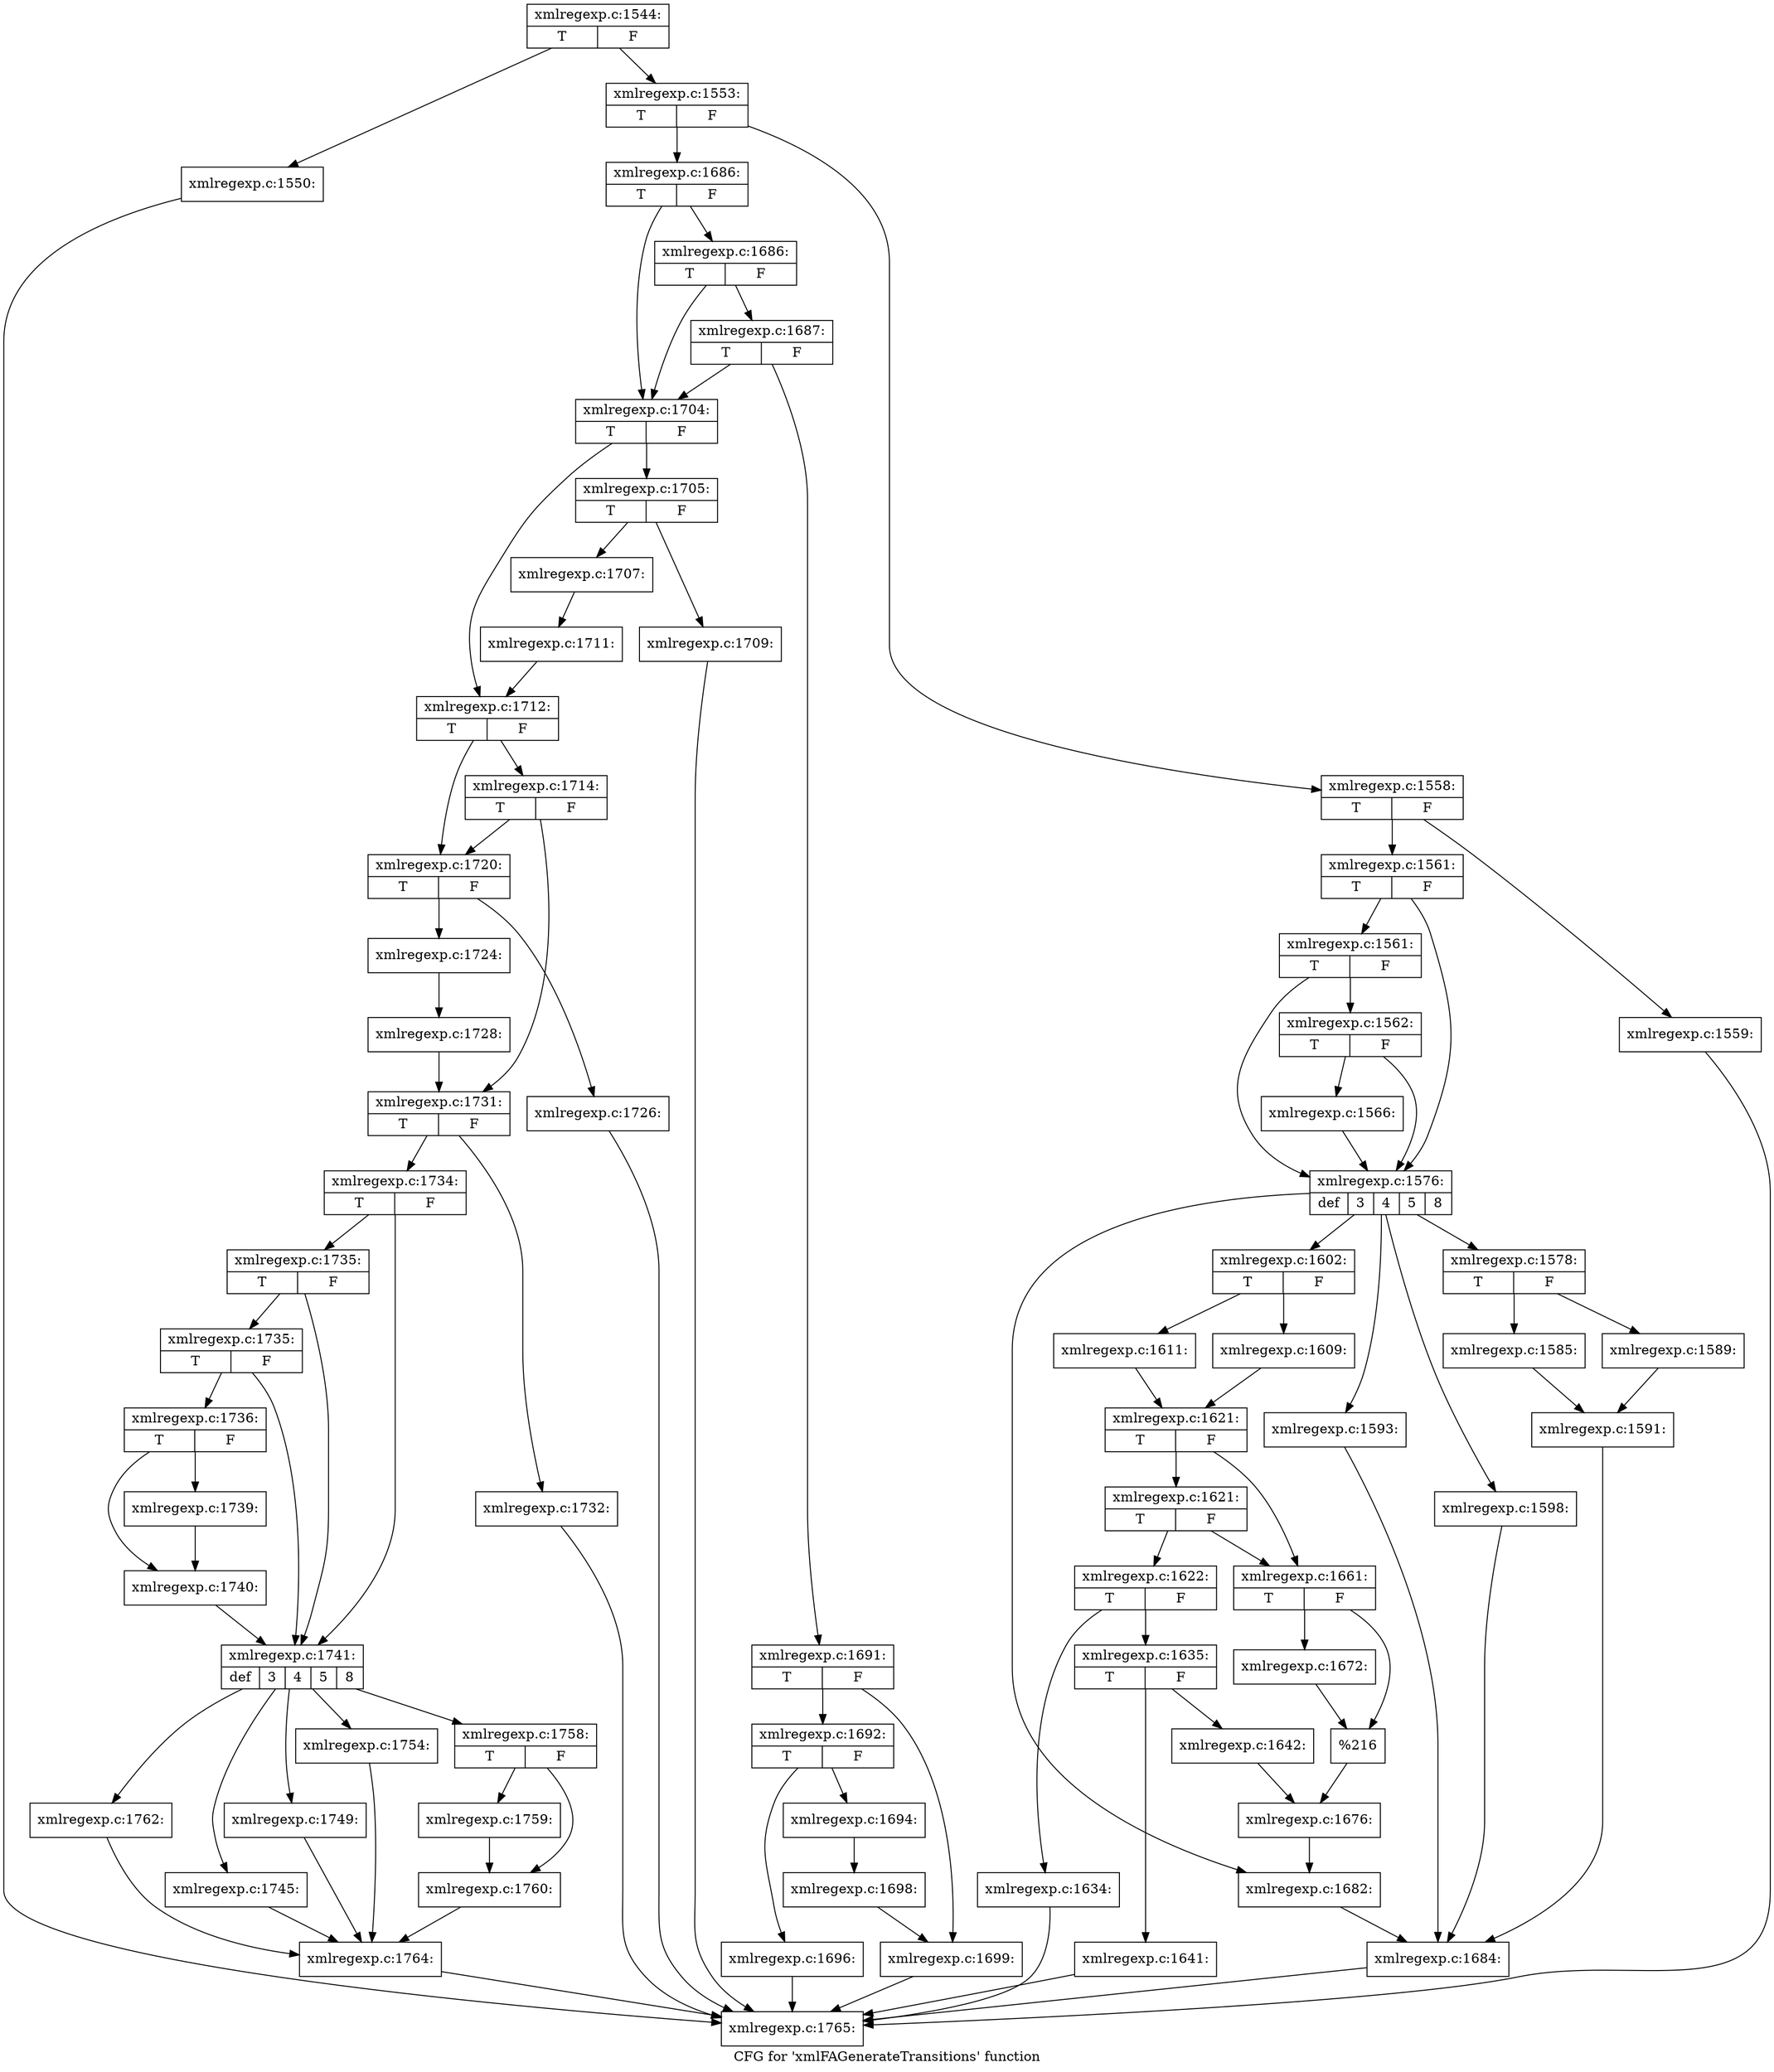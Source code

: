 digraph "CFG for 'xmlFAGenerateTransitions' function" {
	label="CFG for 'xmlFAGenerateTransitions' function";

	Node0x448afb0 [shape=record,label="{xmlregexp.c:1544:|{<s0>T|<s1>F}}"];
	Node0x448afb0 -> Node0x448e700;
	Node0x448afb0 -> Node0x448e750;
	Node0x448e700 [shape=record,label="{xmlregexp.c:1550:}"];
	Node0x448e700 -> Node0x448d330;
	Node0x448e750 [shape=record,label="{xmlregexp.c:1553:|{<s0>T|<s1>F}}"];
	Node0x448e750 -> Node0x448f140;
	Node0x448e750 -> Node0x448f190;
	Node0x448f140 [shape=record,label="{xmlregexp.c:1558:|{<s0>T|<s1>F}}"];
	Node0x448f140 -> Node0x448f680;
	Node0x448f140 -> Node0x448f6d0;
	Node0x448f680 [shape=record,label="{xmlregexp.c:1559:}"];
	Node0x448f680 -> Node0x448d330;
	Node0x448f6d0 [shape=record,label="{xmlregexp.c:1561:|{<s0>T|<s1>F}}"];
	Node0x448f6d0 -> Node0x448fe80;
	Node0x448f6d0 -> Node0x448fdb0;
	Node0x448fe80 [shape=record,label="{xmlregexp.c:1561:|{<s0>T|<s1>F}}"];
	Node0x448fe80 -> Node0x448fe00;
	Node0x448fe80 -> Node0x448fdb0;
	Node0x448fe00 [shape=record,label="{xmlregexp.c:1562:|{<s0>T|<s1>F}}"];
	Node0x448fe00 -> Node0x448fd60;
	Node0x448fe00 -> Node0x448fdb0;
	Node0x448fd60 [shape=record,label="{xmlregexp.c:1566:}"];
	Node0x448fd60 -> Node0x448fdb0;
	Node0x448fdb0 [shape=record,label="{xmlregexp.c:1576:|{<s0>def|<s1>3|<s2>4|<s3>5|<s4>8}}"];
	Node0x448fdb0 -> Node0x4490f60;
	Node0x448fdb0 -> Node0x44912a0;
	Node0x448fdb0 -> Node0x4492820;
	Node0x448fdb0 -> Node0x4493540;
	Node0x448fdb0 -> Node0x4493d60;
	Node0x44912a0 [shape=record,label="{xmlregexp.c:1578:|{<s0>T|<s1>F}}"];
	Node0x44912a0 -> Node0x44915d0;
	Node0x44912a0 -> Node0x4491670;
	Node0x44915d0 [shape=record,label="{xmlregexp.c:1585:}"];
	Node0x44915d0 -> Node0x4491620;
	Node0x4491670 [shape=record,label="{xmlregexp.c:1589:}"];
	Node0x4491670 -> Node0x4491620;
	Node0x4491620 [shape=record,label="{xmlregexp.c:1591:}"];
	Node0x4491620 -> Node0x4490d50;
	Node0x4492820 [shape=record,label="{xmlregexp.c:1593:}"];
	Node0x4492820 -> Node0x4490d50;
	Node0x4493540 [shape=record,label="{xmlregexp.c:1598:}"];
	Node0x4493540 -> Node0x4490d50;
	Node0x4493d60 [shape=record,label="{xmlregexp.c:1602:|{<s0>T|<s1>F}}"];
	Node0x4493d60 -> Node0x4494700;
	Node0x4493d60 -> Node0x44947a0;
	Node0x4494700 [shape=record,label="{xmlregexp.c:1609:}"];
	Node0x4494700 -> Node0x4494750;
	Node0x44947a0 [shape=record,label="{xmlregexp.c:1611:}"];
	Node0x44947a0 -> Node0x4494750;
	Node0x4494750 [shape=record,label="{xmlregexp.c:1621:|{<s0>T|<s1>F}}"];
	Node0x4494750 -> Node0x44953a0;
	Node0x4494750 -> Node0x4495350;
	Node0x44953a0 [shape=record,label="{xmlregexp.c:1621:|{<s0>T|<s1>F}}"];
	Node0x44953a0 -> Node0x44952b0;
	Node0x44953a0 -> Node0x4495350;
	Node0x44952b0 [shape=record,label="{xmlregexp.c:1622:|{<s0>T|<s1>F}}"];
	Node0x44952b0 -> Node0x4496750;
	Node0x44952b0 -> Node0x4496af0;
	Node0x4496750 [shape=record,label="{xmlregexp.c:1634:}"];
	Node0x4496750 -> Node0x448d330;
	Node0x4496af0 [shape=record,label="{xmlregexp.c:1635:|{<s0>T|<s1>F}}"];
	Node0x4496af0 -> Node0x4497390;
	Node0x4496af0 -> Node0x44973e0;
	Node0x4497390 [shape=record,label="{xmlregexp.c:1641:}"];
	Node0x4497390 -> Node0x448d330;
	Node0x44973e0 [shape=record,label="{xmlregexp.c:1642:}"];
	Node0x44973e0 -> Node0x4495300;
	Node0x4495350 [shape=record,label="{xmlregexp.c:1661:|{<s0>T|<s1>F}}"];
	Node0x4495350 -> Node0x449b2f0;
	Node0x4495350 -> Node0x449b340;
	Node0x449b2f0 [shape=record,label="{xmlregexp.c:1672:}"];
	Node0x449b2f0 -> Node0x449b340;
	Node0x449b340 [shape=record,label="{%216}"];
	Node0x449b340 -> Node0x4495300;
	Node0x4495300 [shape=record,label="{xmlregexp.c:1676:}"];
	Node0x4495300 -> Node0x4490f60;
	Node0x4490f60 [shape=record,label="{xmlregexp.c:1682:}"];
	Node0x4490f60 -> Node0x4490d50;
	Node0x4490d50 [shape=record,label="{xmlregexp.c:1684:}"];
	Node0x4490d50 -> Node0x448d330;
	Node0x448f190 [shape=record,label="{xmlregexp.c:1686:|{<s0>T|<s1>F}}"];
	Node0x448f190 -> Node0x449cb10;
	Node0x448f190 -> Node0x449ca40;
	Node0x449cb10 [shape=record,label="{xmlregexp.c:1686:|{<s0>T|<s1>F}}"];
	Node0x449cb10 -> Node0x449ca90;
	Node0x449cb10 -> Node0x449ca40;
	Node0x449ca90 [shape=record,label="{xmlregexp.c:1687:|{<s0>T|<s1>F}}"];
	Node0x449ca90 -> Node0x449c9f0;
	Node0x449ca90 -> Node0x449ca40;
	Node0x449c9f0 [shape=record,label="{xmlregexp.c:1691:|{<s0>T|<s1>F}}"];
	Node0x449c9f0 -> Node0x449d690;
	Node0x449c9f0 -> Node0x449d6e0;
	Node0x449d690 [shape=record,label="{xmlregexp.c:1692:|{<s0>T|<s1>F}}"];
	Node0x449d690 -> Node0x449dc10;
	Node0x449d690 -> Node0x449dcb0;
	Node0x449dc10 [shape=record,label="{xmlregexp.c:1694:}"];
	Node0x449dc10 -> Node0x449dc60;
	Node0x449dcb0 [shape=record,label="{xmlregexp.c:1696:}"];
	Node0x449dcb0 -> Node0x448d330;
	Node0x449dc60 [shape=record,label="{xmlregexp.c:1698:}"];
	Node0x449dc60 -> Node0x449d6e0;
	Node0x449d6e0 [shape=record,label="{xmlregexp.c:1699:}"];
	Node0x449d6e0 -> Node0x448d330;
	Node0x449ca40 [shape=record,label="{xmlregexp.c:1704:|{<s0>T|<s1>F}}"];
	Node0x449ca40 -> Node0x449ee40;
	Node0x449ca40 -> Node0x449ee90;
	Node0x449ee40 [shape=record,label="{xmlregexp.c:1705:|{<s0>T|<s1>F}}"];
	Node0x449ee40 -> Node0x449f420;
	Node0x449ee40 -> Node0x449f4c0;
	Node0x449f420 [shape=record,label="{xmlregexp.c:1707:}"];
	Node0x449f420 -> Node0x449f470;
	Node0x449f4c0 [shape=record,label="{xmlregexp.c:1709:}"];
	Node0x449f4c0 -> Node0x448d330;
	Node0x449f470 [shape=record,label="{xmlregexp.c:1711:}"];
	Node0x449f470 -> Node0x449ee90;
	Node0x449ee90 [shape=record,label="{xmlregexp.c:1712:|{<s0>T|<s1>F}}"];
	Node0x449ee90 -> Node0x449ff00;
	Node0x449ee90 -> Node0x449ffa0;
	Node0x449ffa0 [shape=record,label="{xmlregexp.c:1714:|{<s0>T|<s1>F}}"];
	Node0x449ffa0 -> Node0x449ff00;
	Node0x449ffa0 -> Node0x449ff50;
	Node0x449ff00 [shape=record,label="{xmlregexp.c:1720:|{<s0>T|<s1>F}}"];
	Node0x449ff00 -> Node0x44a0c90;
	Node0x449ff00 -> Node0x44a0d30;
	Node0x44a0c90 [shape=record,label="{xmlregexp.c:1724:}"];
	Node0x44a0c90 -> Node0x44a0ce0;
	Node0x44a0d30 [shape=record,label="{xmlregexp.c:1726:}"];
	Node0x44a0d30 -> Node0x448d330;
	Node0x44a0ce0 [shape=record,label="{xmlregexp.c:1728:}"];
	Node0x44a0ce0 -> Node0x449ff50;
	Node0x449ff50 [shape=record,label="{xmlregexp.c:1731:|{<s0>T|<s1>F}}"];
	Node0x449ff50 -> Node0x44a1a40;
	Node0x449ff50 -> Node0x44a1a90;
	Node0x44a1a40 [shape=record,label="{xmlregexp.c:1732:}"];
	Node0x44a1a40 -> Node0x448d330;
	Node0x44a1a90 [shape=record,label="{xmlregexp.c:1734:|{<s0>T|<s1>F}}"];
	Node0x44a1a90 -> Node0x44a22a0;
	Node0x44a1a90 -> Node0x44a21d0;
	Node0x44a22a0 [shape=record,label="{xmlregexp.c:1735:|{<s0>T|<s1>F}}"];
	Node0x44a22a0 -> Node0x44a2220;
	Node0x44a22a0 -> Node0x44a21d0;
	Node0x44a2220 [shape=record,label="{xmlregexp.c:1735:|{<s0>T|<s1>F}}"];
	Node0x44a2220 -> Node0x44a2180;
	Node0x44a2220 -> Node0x44a21d0;
	Node0x44a2180 [shape=record,label="{xmlregexp.c:1736:|{<s0>T|<s1>F}}"];
	Node0x44a2180 -> Node0x44a3110;
	Node0x44a2180 -> Node0x44a3160;
	Node0x44a3110 [shape=record,label="{xmlregexp.c:1739:}"];
	Node0x44a3110 -> Node0x44a3160;
	Node0x44a3160 [shape=record,label="{xmlregexp.c:1740:}"];
	Node0x44a3160 -> Node0x44a21d0;
	Node0x44a21d0 [shape=record,label="{xmlregexp.c:1741:|{<s0>def|<s1>3|<s2>4|<s3>5|<s4>8}}"];
	Node0x44a21d0 -> Node0x44a41e0;
	Node0x44a21d0 -> Node0x44a4520;
	Node0x44a21d0 -> Node0x44a4ae0;
	Node0x44a21d0 -> Node0x44a54d0;
	Node0x44a21d0 -> Node0x44a5c20;
	Node0x44a4520 [shape=record,label="{xmlregexp.c:1745:}"];
	Node0x44a4520 -> Node0x44a3fd0;
	Node0x44a4ae0 [shape=record,label="{xmlregexp.c:1749:}"];
	Node0x44a4ae0 -> Node0x44a3fd0;
	Node0x44a54d0 [shape=record,label="{xmlregexp.c:1754:}"];
	Node0x44a54d0 -> Node0x44a3fd0;
	Node0x44a5c20 [shape=record,label="{xmlregexp.c:1758:|{<s0>T|<s1>F}}"];
	Node0x44a5c20 -> Node0x44a5d10;
	Node0x44a5c20 -> Node0x44a5d60;
	Node0x44a5d10 [shape=record,label="{xmlregexp.c:1759:}"];
	Node0x44a5d10 -> Node0x44a5d60;
	Node0x44a5d60 [shape=record,label="{xmlregexp.c:1760:}"];
	Node0x44a5d60 -> Node0x44a3fd0;
	Node0x44a41e0 [shape=record,label="{xmlregexp.c:1762:}"];
	Node0x44a41e0 -> Node0x44a3fd0;
	Node0x44a3fd0 [shape=record,label="{xmlregexp.c:1764:}"];
	Node0x44a3fd0 -> Node0x448d330;
	Node0x448d330 [shape=record,label="{xmlregexp.c:1765:}"];
}
